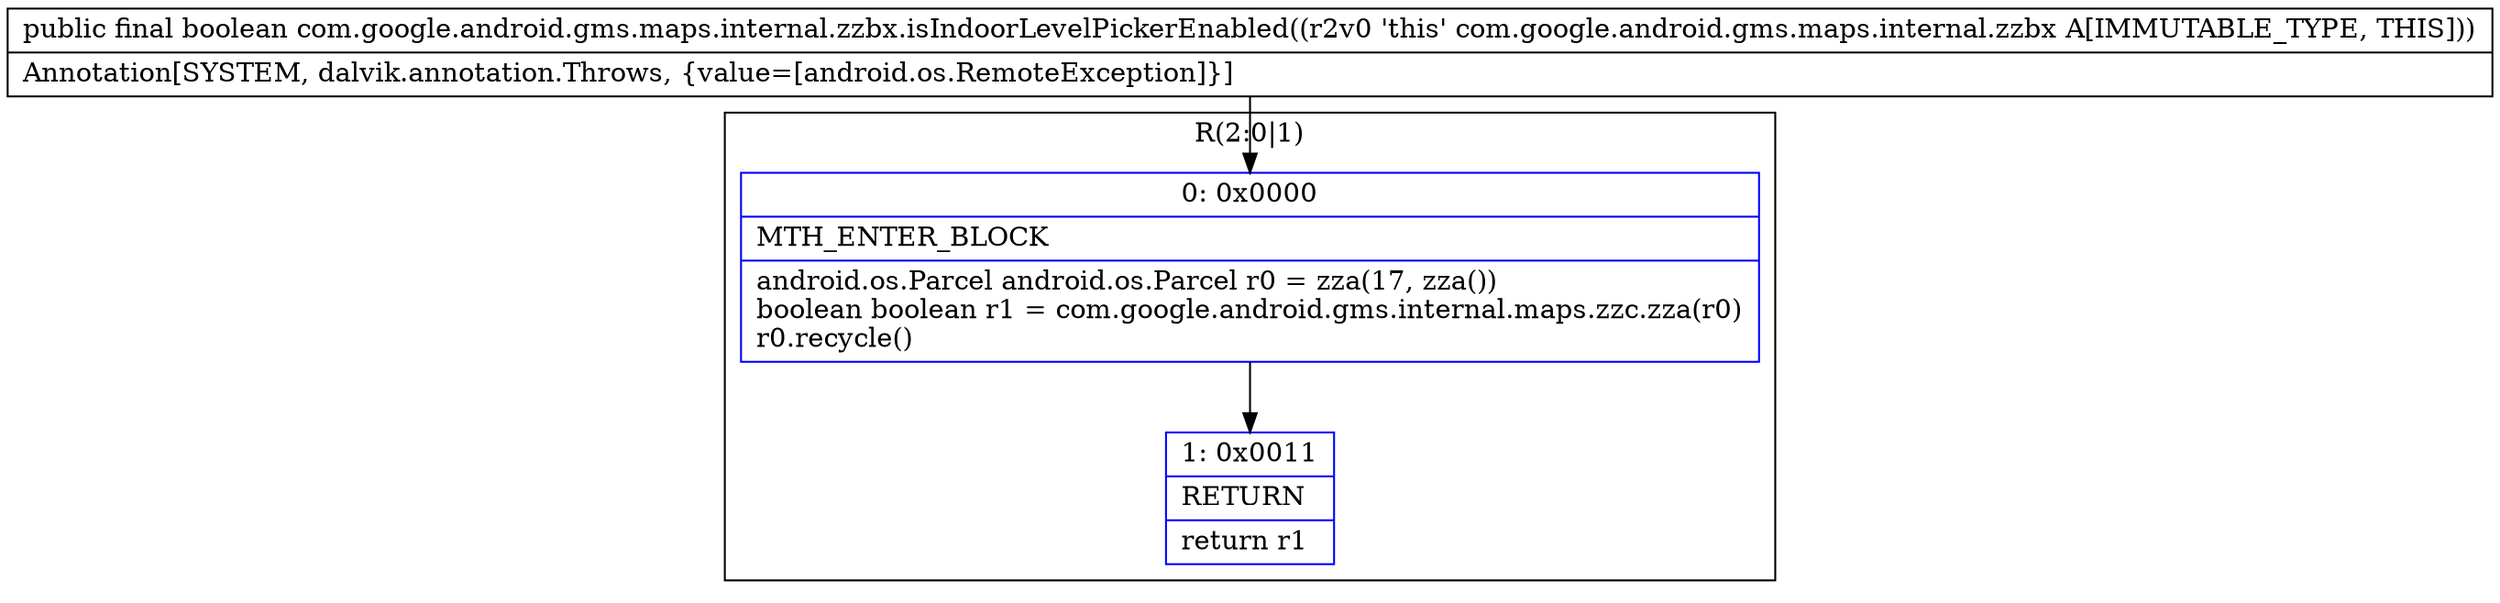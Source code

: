 digraph "CFG forcom.google.android.gms.maps.internal.zzbx.isIndoorLevelPickerEnabled()Z" {
subgraph cluster_Region_1142081153 {
label = "R(2:0|1)";
node [shape=record,color=blue];
Node_0 [shape=record,label="{0\:\ 0x0000|MTH_ENTER_BLOCK\l|android.os.Parcel android.os.Parcel r0 = zza(17, zza())\lboolean boolean r1 = com.google.android.gms.internal.maps.zzc.zza(r0)\lr0.recycle()\l}"];
Node_1 [shape=record,label="{1\:\ 0x0011|RETURN\l|return r1\l}"];
}
MethodNode[shape=record,label="{public final boolean com.google.android.gms.maps.internal.zzbx.isIndoorLevelPickerEnabled((r2v0 'this' com.google.android.gms.maps.internal.zzbx A[IMMUTABLE_TYPE, THIS]))  | Annotation[SYSTEM, dalvik.annotation.Throws, \{value=[android.os.RemoteException]\}]\l}"];
MethodNode -> Node_0;
Node_0 -> Node_1;
}

